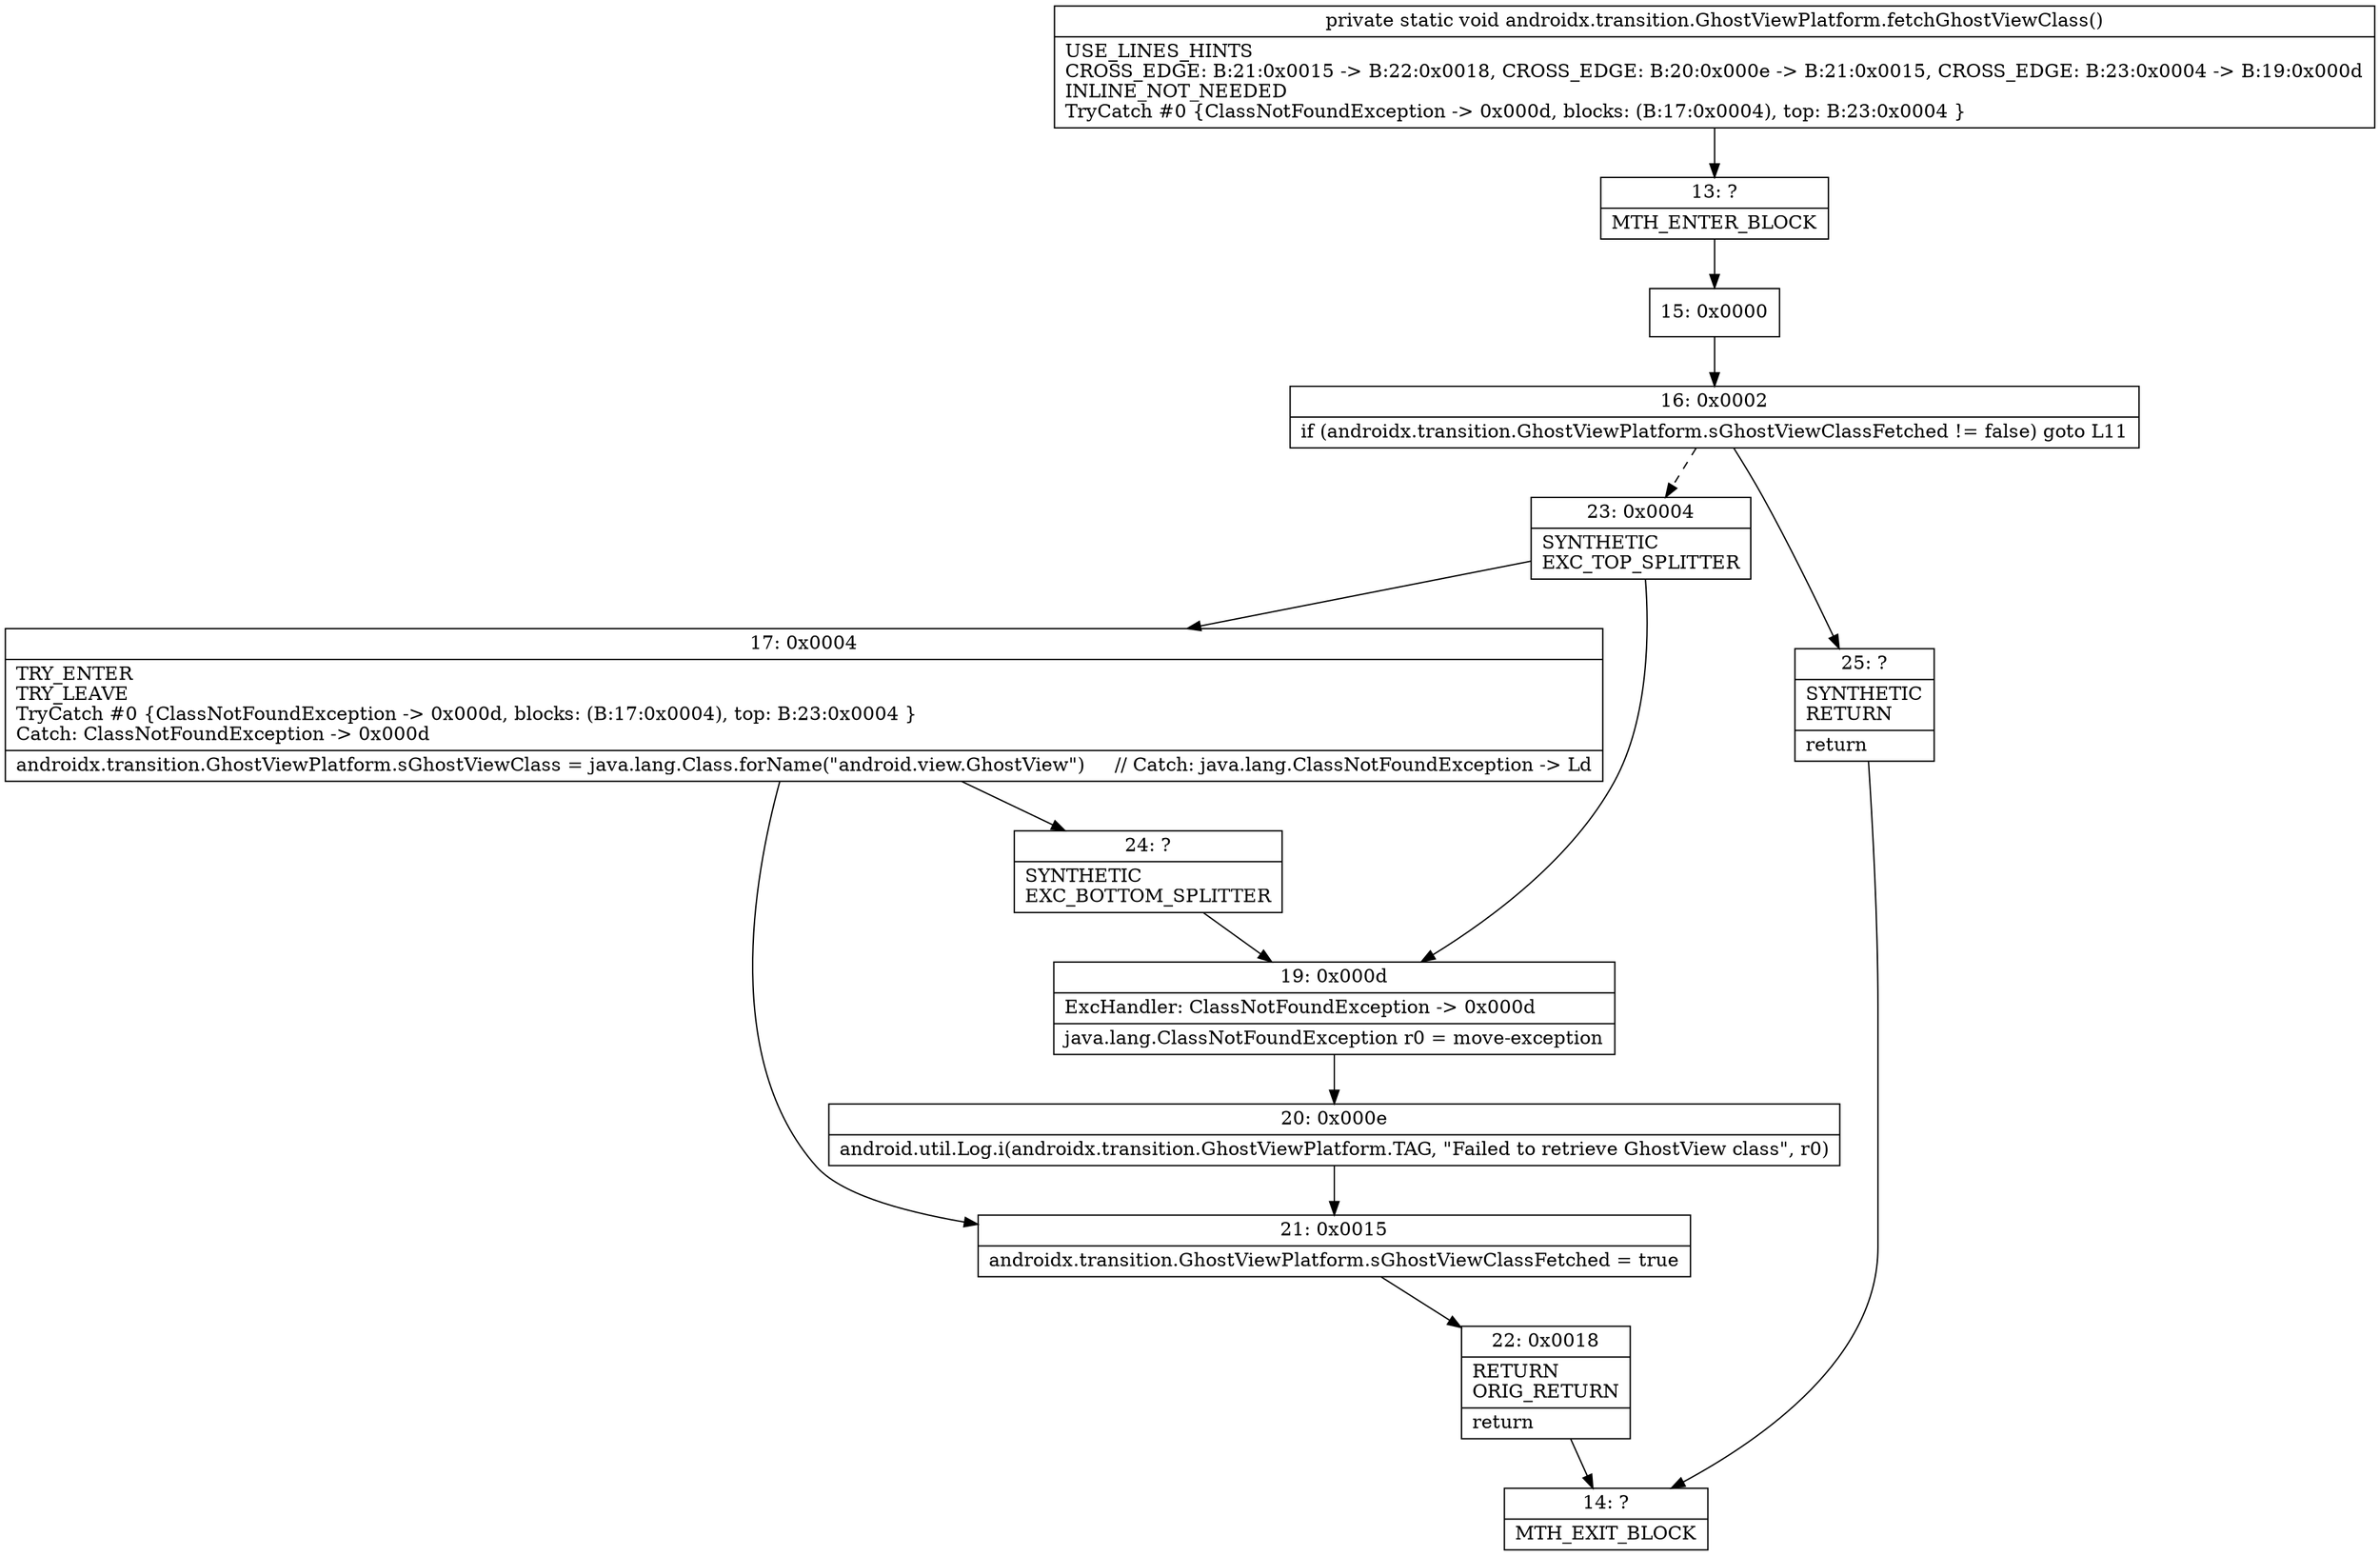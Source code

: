 digraph "CFG forandroidx.transition.GhostViewPlatform.fetchGhostViewClass()V" {
Node_13 [shape=record,label="{13\:\ ?|MTH_ENTER_BLOCK\l}"];
Node_15 [shape=record,label="{15\:\ 0x0000}"];
Node_16 [shape=record,label="{16\:\ 0x0002|if (androidx.transition.GhostViewPlatform.sGhostViewClassFetched != false) goto L11\l}"];
Node_23 [shape=record,label="{23\:\ 0x0004|SYNTHETIC\lEXC_TOP_SPLITTER\l}"];
Node_17 [shape=record,label="{17\:\ 0x0004|TRY_ENTER\lTRY_LEAVE\lTryCatch #0 \{ClassNotFoundException \-\> 0x000d, blocks: (B:17:0x0004), top: B:23:0x0004 \}\lCatch: ClassNotFoundException \-\> 0x000d\l|androidx.transition.GhostViewPlatform.sGhostViewClass = java.lang.Class.forName(\"android.view.GhostView\")     \/\/ Catch: java.lang.ClassNotFoundException \-\> Ld\l}"];
Node_21 [shape=record,label="{21\:\ 0x0015|androidx.transition.GhostViewPlatform.sGhostViewClassFetched = true\l}"];
Node_22 [shape=record,label="{22\:\ 0x0018|RETURN\lORIG_RETURN\l|return\l}"];
Node_14 [shape=record,label="{14\:\ ?|MTH_EXIT_BLOCK\l}"];
Node_24 [shape=record,label="{24\:\ ?|SYNTHETIC\lEXC_BOTTOM_SPLITTER\l}"];
Node_19 [shape=record,label="{19\:\ 0x000d|ExcHandler: ClassNotFoundException \-\> 0x000d\l|java.lang.ClassNotFoundException r0 = move\-exception\l}"];
Node_20 [shape=record,label="{20\:\ 0x000e|android.util.Log.i(androidx.transition.GhostViewPlatform.TAG, \"Failed to retrieve GhostView class\", r0)\l}"];
Node_25 [shape=record,label="{25\:\ ?|SYNTHETIC\lRETURN\l|return\l}"];
MethodNode[shape=record,label="{private static void androidx.transition.GhostViewPlatform.fetchGhostViewClass()  | USE_LINES_HINTS\lCROSS_EDGE: B:21:0x0015 \-\> B:22:0x0018, CROSS_EDGE: B:20:0x000e \-\> B:21:0x0015, CROSS_EDGE: B:23:0x0004 \-\> B:19:0x000d\lINLINE_NOT_NEEDED\lTryCatch #0 \{ClassNotFoundException \-\> 0x000d, blocks: (B:17:0x0004), top: B:23:0x0004 \}\l}"];
MethodNode -> Node_13;Node_13 -> Node_15;
Node_15 -> Node_16;
Node_16 -> Node_23[style=dashed];
Node_16 -> Node_25;
Node_23 -> Node_17;
Node_23 -> Node_19;
Node_17 -> Node_21;
Node_17 -> Node_24;
Node_21 -> Node_22;
Node_22 -> Node_14;
Node_24 -> Node_19;
Node_19 -> Node_20;
Node_20 -> Node_21;
Node_25 -> Node_14;
}

